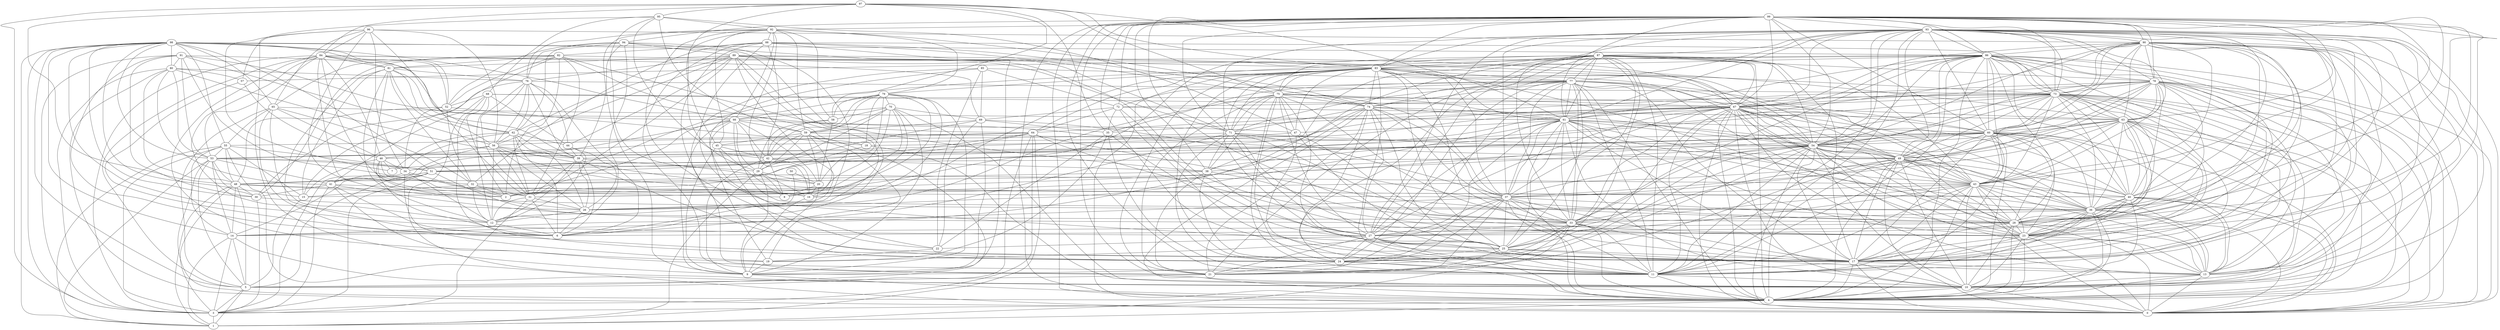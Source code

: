 digraph "sensornet-topology" {
label = "";
rankdir="BT";"0"->"4" [arrowhead = "both"] 
"0"->"10" [arrowhead = "both"] 
"0"->"13" [arrowhead = "both"] 
"0"->"17" [arrowhead = "both"] 
"0"->"23" [arrowhead = "both"] 
"0"->"28" [arrowhead = "both"] 
"0"->"36" [arrowhead = "both"] 
"0"->"40" [arrowhead = "both"] 
"0"->"43" [arrowhead = "both"] 
"0"->"49" [arrowhead = "both"] 
"0"->"54" [arrowhead = "both"] 
"0"->"55" [arrowhead = "both"] 
"0"->"60" [arrowhead = "both"] 
"0"->"63" [arrowhead = "both"] 
"0"->"67" [arrowhead = "both"] 
"0"->"73" [arrowhead = "both"] 
"0"->"78" [arrowhead = "both"] 
"0"->"80" [arrowhead = "both"] 
"0"->"86" [arrowhead = "both"] 
"0"->"90" [arrowhead = "both"] 
"0"->"93" [arrowhead = "both"] 
"0"->"99" [arrowhead = "both"] 
"1"->"3" [arrowhead = "both"] 
"1"->"4" [arrowhead = "both"] 
"1"->"5" [arrowhead = "both"] 
"1"->"14" [arrowhead = "both"] 
"1"->"29" [arrowhead = "both"] 
"1"->"33" [arrowhead = "both"] 
"1"->"48" [arrowhead = "both"] 
"1"->"53" [arrowhead = "both"] 
"1"->"55" [arrowhead = "both"] 
"1"->"64" [arrowhead = "both"] 
"1"->"98" [arrowhead = "both"] 
"2"->"18" [arrowhead = "both"] 
"2"->"32" [arrowhead = "both"] 
"2"->"34" [arrowhead = "both"] 
"2"->"48" [arrowhead = "both"] 
"2"->"66" [arrowhead = "both"] 
"2"->"68" [arrowhead = "both"] 
"2"->"70" [arrowhead = "both"] 
"2"->"82" [arrowhead = "both"] 
"2"->"84" [arrowhead = "both"] 
"2"->"93" [arrowhead = "both"] 
"3"->"4" [arrowhead = "both"] 
"3"->"5" [arrowhead = "both"] 
"3"->"14" [arrowhead = "both"] 
"3"->"30" [arrowhead = "both"] 
"3"->"31" [arrowhead = "both"] 
"3"->"34" [arrowhead = "both"] 
"3"->"41" [arrowhead = "both"] 
"3"->"48" [arrowhead = "both"] 
"3"->"51" [arrowhead = "both"] 
"3"->"55" [arrowhead = "both"] 
"3"->"64" [arrowhead = "both"] 
"3"->"80" [arrowhead = "both"] 
"3"->"84" [arrowhead = "both"] 
"3"->"91" [arrowhead = "both"] 
"3"->"97" [arrowhead = "both"] 
"3"->"98" [arrowhead = "both"] 
"4"->"9" [arrowhead = "both"] 
"4"->"10" [arrowhead = "both"] 
"4"->"11" [arrowhead = "both"] 
"4"->"13" [arrowhead = "both"] 
"4"->"17" [arrowhead = "both"] 
"4"->"23" [arrowhead = "both"] 
"4"->"24" [arrowhead = "both"] 
"4"->"27" [arrowhead = "both"] 
"4"->"28" [arrowhead = "both"] 
"4"->"33" [arrowhead = "both"] 
"4"->"36" [arrowhead = "both"] 
"4"->"37" [arrowhead = "both"] 
"4"->"40" [arrowhead = "both"] 
"4"->"43" [arrowhead = "both"] 
"4"->"49" [arrowhead = "both"] 
"4"->"53" [arrowhead = "both"] 
"4"->"60" [arrowhead = "both"] 
"4"->"61" [arrowhead = "both"] 
"4"->"63" [arrowhead = "both"] 
"4"->"67" [arrowhead = "both"] 
"4"->"73" [arrowhead = "both"] 
"4"->"74" [arrowhead = "both"] 
"4"->"77" [arrowhead = "both"] 
"4"->"78" [arrowhead = "both"] 
"4"->"83" [arrowhead = "both"] 
"4"->"86" [arrowhead = "both"] 
"4"->"87" [arrowhead = "both"] 
"4"->"90" [arrowhead = "both"] 
"4"->"93" [arrowhead = "both"] 
"4"->"99" [arrowhead = "both"] 
"5"->"14" [arrowhead = "both"] 
"5"->"15" [arrowhead = "both"] 
"5"->"21" [arrowhead = "both"] 
"5"->"48" [arrowhead = "both"] 
"5"->"51" [arrowhead = "both"] 
"5"->"53" [arrowhead = "both"] 
"5"->"59" [arrowhead = "both"] 
"5"->"64" [arrowhead = "both"] 
"5"->"65" [arrowhead = "both"] 
"5"->"84" [arrowhead = "both"] 
"5"->"98" [arrowhead = "both"] 
"6"->"12" [arrowhead = "both"] 
"6"->"26" [arrowhead = "both"] 
"6"->"31" [arrowhead = "both"] 
"6"->"39" [arrowhead = "both"] 
"6"->"41" [arrowhead = "both"] 
"6"->"46" [arrowhead = "both"] 
"6"->"50" [arrowhead = "both"] 
"6"->"57" [arrowhead = "both"] 
"6"->"62" [arrowhead = "both"] 
"6"->"63" [arrowhead = "both"] 
"6"->"71" [arrowhead = "both"] 
"6"->"76" [arrowhead = "both"] 
"6"->"81" [arrowhead = "both"] 
"6"->"89" [arrowhead = "both"] 
"6"->"91" [arrowhead = "both"] 
"7"->"46" [arrowhead = "both"] 
"7"->"49" [arrowhead = "both"] 
"7"->"62" [arrowhead = "both"] 
"7"->"96" [arrowhead = "both"] 
"8"->"20" [arrowhead = "both"] 
"8"->"29" [arrowhead = "both"] 
"8"->"42" [arrowhead = "both"] 
"8"->"45" [arrowhead = "both"] 
"8"->"48" [arrowhead = "both"] 
"8"->"70" [arrowhead = "both"] 
"8"->"79" [arrowhead = "both"] 
"9"->"16" [arrowhead = "both"] 
"9"->"19" [arrowhead = "both"] 
"9"->"20" [arrowhead = "both"] 
"9"->"29" [arrowhead = "both"] 
"9"->"42" [arrowhead = "both"] 
"9"->"45" [arrowhead = "both"] 
"9"->"54" [arrowhead = "both"] 
"9"->"66" [arrowhead = "both"] 
"9"->"69" [arrowhead = "both"] 
"9"->"70" [arrowhead = "both"] 
"9"->"79" [arrowhead = "both"] 
"9"->"89" [arrowhead = "both"] 
"9"->"92" [arrowhead = "both"] 
"9"->"95" [arrowhead = "both"] 
"10"->"11" [arrowhead = "both"] 
"10"->"13" [arrowhead = "both"] 
"10"->"14" [arrowhead = "both"] 
"10"->"17" [arrowhead = "both"] 
"10"->"18" [arrowhead = "both"] 
"10"->"23" [arrowhead = "both"] 
"10"->"28" [arrowhead = "both"] 
"10"->"36" [arrowhead = "both"] 
"10"->"40" [arrowhead = "both"] 
"10"->"43" [arrowhead = "both"] 
"10"->"49" [arrowhead = "both"] 
"10"->"54" [arrowhead = "both"] 
"10"->"61" [arrowhead = "both"] 
"10"->"63" [arrowhead = "both"] 
"10"->"67" [arrowhead = "both"] 
"10"->"68" [arrowhead = "both"] 
"10"->"70" [arrowhead = "both"] 
"10"->"73" [arrowhead = "both"] 
"10"->"78" [arrowhead = "both"] 
"10"->"86" [arrowhead = "both"] 
"10"->"90" [arrowhead = "both"] 
"10"->"93" [arrowhead = "both"] 
"10"->"99" [arrowhead = "both"] 
"11"->"17" [arrowhead = "both"] 
"11"->"23" [arrowhead = "both"] 
"11"->"24" [arrowhead = "both"] 
"11"->"25" [arrowhead = "both"] 
"11"->"27" [arrowhead = "both"] 
"11"->"33" [arrowhead = "both"] 
"11"->"35" [arrowhead = "both"] 
"11"->"36" [arrowhead = "both"] 
"11"->"37" [arrowhead = "both"] 
"11"->"41" [arrowhead = "both"] 
"11"->"43" [arrowhead = "both"] 
"11"->"47" [arrowhead = "both"] 
"11"->"49" [arrowhead = "both"] 
"11"->"54" [arrowhead = "both"] 
"11"->"60" [arrowhead = "both"] 
"11"->"67" [arrowhead = "both"] 
"11"->"73" [arrowhead = "both"] 
"11"->"74" [arrowhead = "both"] 
"11"->"75" [arrowhead = "both"] 
"11"->"77" [arrowhead = "both"] 
"11"->"83" [arrowhead = "both"] 
"11"->"86" [arrowhead = "both"] 
"11"->"87" [arrowhead = "both"] 
"11"->"93" [arrowhead = "both"] 
"11"->"99" [arrowhead = "both"] 
"12"->"26" [arrowhead = "both"] 
"12"->"31" [arrowhead = "both"] 
"12"->"32" [arrowhead = "both"] 
"12"->"34" [arrowhead = "both"] 
"12"->"39" [arrowhead = "both"] 
"12"->"44" [arrowhead = "both"] 
"12"->"56" [arrowhead = "both"] 
"12"->"65" [arrowhead = "both"] 
"12"->"76" [arrowhead = "both"] 
"12"->"81" [arrowhead = "both"] 
"12"->"84" [arrowhead = "both"] 
"12"->"89" [arrowhead = "both"] 
"12"->"94" [arrowhead = "both"] 
"13"->"17" [arrowhead = "both"] 
"13"->"23" [arrowhead = "both"] 
"13"->"25" [arrowhead = "both"] 
"13"->"28" [arrowhead = "both"] 
"13"->"36" [arrowhead = "both"] 
"13"->"40" [arrowhead = "both"] 
"13"->"43" [arrowhead = "both"] 
"13"->"49" [arrowhead = "both"] 
"13"->"54" [arrowhead = "both"] 
"13"->"60" [arrowhead = "both"] 
"13"->"67" [arrowhead = "both"] 
"13"->"73" [arrowhead = "both"] 
"13"->"78" [arrowhead = "both"] 
"13"->"86" [arrowhead = "both"] 
"13"->"90" [arrowhead = "both"] 
"13"->"93" [arrowhead = "both"] 
"13"->"99" [arrowhead = "both"] 
"14"->"28" [arrowhead = "both"] 
"14"->"37" [arrowhead = "both"] 
"14"->"48" [arrowhead = "both"] 
"14"->"51" [arrowhead = "both"] 
"14"->"53" [arrowhead = "both"] 
"14"->"55" [arrowhead = "both"] 
"14"->"74" [arrowhead = "both"] 
"14"->"98" [arrowhead = "both"] 
"15"->"32" [arrowhead = "both"] 
"15"->"46" [arrowhead = "both"] 
"15"->"54" [arrowhead = "both"] 
"15"->"55" [arrowhead = "both"] 
"15"->"81" [arrowhead = "both"] 
"15"->"82" [arrowhead = "both"] 
"15"->"98" [arrowhead = "both"] 
"16"->"20" [arrowhead = "both"] 
"16"->"29" [arrowhead = "both"] 
"16"->"41" [arrowhead = "both"] 
"16"->"42" [arrowhead = "both"] 
"16"->"56" [arrowhead = "both"] 
"16"->"59" [arrowhead = "both"] 
"16"->"70" [arrowhead = "both"] 
"16"->"79" [arrowhead = "both"] 
"16"->"83" [arrowhead = "both"] 
"16"->"92" [arrowhead = "both"] 
"17"->"23" [arrowhead = "both"] 
"17"->"25" [arrowhead = "both"] 
"17"->"27" [arrowhead = "both"] 
"17"->"28" [arrowhead = "both"] 
"17"->"33" [arrowhead = "both"] 
"17"->"36" [arrowhead = "both"] 
"17"->"37" [arrowhead = "both"] 
"17"->"39" [arrowhead = "both"] 
"17"->"40" [arrowhead = "both"] 
"17"->"43" [arrowhead = "both"] 
"17"->"49" [arrowhead = "both"] 
"17"->"54" [arrowhead = "both"] 
"17"->"60" [arrowhead = "both"] 
"17"->"61" [arrowhead = "both"] 
"17"->"63" [arrowhead = "both"] 
"17"->"65" [arrowhead = "both"] 
"17"->"72" [arrowhead = "both"] 
"17"->"73" [arrowhead = "both"] 
"17"->"75" [arrowhead = "both"] 
"17"->"77" [arrowhead = "both"] 
"17"->"78" [arrowhead = "both"] 
"17"->"83" [arrowhead = "both"] 
"17"->"86" [arrowhead = "both"] 
"17"->"87" [arrowhead = "both"] 
"17"->"90" [arrowhead = "both"] 
"17"->"93" [arrowhead = "both"] 
"17"->"99" [arrowhead = "both"] 
"18"->"52" [arrowhead = "both"] 
"18"->"60" [arrowhead = "both"] 
"18"->"79" [arrowhead = "both"] 
"18"->"82" [arrowhead = "both"] 
"19"->"22" [arrowhead = "both"] 
"19"->"34" [arrowhead = "both"] 
"19"->"35" [arrowhead = "both"] 
"19"->"37" [arrowhead = "both"] 
"19"->"59" [arrowhead = "both"] 
"19"->"84" [arrowhead = "both"] 
"19"->"85" [arrowhead = "both"] 
"20"->"29" [arrowhead = "both"] 
"20"->"50" [arrowhead = "both"] 
"20"->"58" [arrowhead = "both"] 
"20"->"59" [arrowhead = "both"] 
"20"->"66" [arrowhead = "both"] 
"20"->"79" [arrowhead = "both"] 
"20"->"95" [arrowhead = "both"] 
"21"->"24" [arrowhead = "both"] 
"21"->"25" [arrowhead = "both"] 
"21"->"27" [arrowhead = "both"] 
"21"->"33" [arrowhead = "both"] 
"21"->"37" [arrowhead = "both"] 
"21"->"38" [arrowhead = "both"] 
"21"->"49" [arrowhead = "both"] 
"21"->"74" [arrowhead = "both"] 
"21"->"75" [arrowhead = "both"] 
"21"->"77" [arrowhead = "both"] 
"21"->"83" [arrowhead = "both"] 
"21"->"85" [arrowhead = "both"] 
"21"->"87" [arrowhead = "both"] 
"21"->"88" [arrowhead = "both"] 
"22"->"27" [arrowhead = "both"] 
"22"->"35" [arrowhead = "both"] 
"22"->"66" [arrowhead = "both"] 
"22"->"69" [arrowhead = "both"] 
"22"->"85" [arrowhead = "both"] 
"22"->"92" [arrowhead = "both"] 
"23"->"28" [arrowhead = "both"] 
"23"->"36" [arrowhead = "both"] 
"23"->"38" [arrowhead = "both"] 
"23"->"40" [arrowhead = "both"] 
"23"->"43" [arrowhead = "both"] 
"23"->"49" [arrowhead = "both"] 
"23"->"54" [arrowhead = "both"] 
"23"->"60" [arrowhead = "both"] 
"23"->"61" [arrowhead = "both"] 
"23"->"63" [arrowhead = "both"] 
"23"->"64" [arrowhead = "both"] 
"23"->"67" [arrowhead = "both"] 
"23"->"77" [arrowhead = "both"] 
"23"->"78" [arrowhead = "both"] 
"23"->"86" [arrowhead = "both"] 
"23"->"90" [arrowhead = "both"] 
"23"->"93" [arrowhead = "both"] 
"23"->"94" [arrowhead = "both"] 
"23"->"99" [arrowhead = "both"] 
"24"->"25" [arrowhead = "both"] 
"24"->"27" [arrowhead = "both"] 
"24"->"33" [arrowhead = "both"] 
"24"->"37" [arrowhead = "both"] 
"24"->"38" [arrowhead = "both"] 
"24"->"45" [arrowhead = "both"] 
"24"->"54" [arrowhead = "both"] 
"24"->"61" [arrowhead = "both"] 
"24"->"68" [arrowhead = "both"] 
"24"->"71" [arrowhead = "both"] 
"24"->"75" [arrowhead = "both"] 
"24"->"77" [arrowhead = "both"] 
"24"->"83" [arrowhead = "both"] 
"24"->"87" [arrowhead = "both"] 
"24"->"88" [arrowhead = "both"] 
"25"->"27" [arrowhead = "both"] 
"25"->"33" [arrowhead = "both"] 
"25"->"37" [arrowhead = "both"] 
"25"->"38" [arrowhead = "both"] 
"25"->"47" [arrowhead = "both"] 
"25"->"61" [arrowhead = "both"] 
"25"->"67" [arrowhead = "both"] 
"25"->"71" [arrowhead = "both"] 
"25"->"74" [arrowhead = "both"] 
"25"->"77" [arrowhead = "both"] 
"25"->"83" [arrowhead = "both"] 
"25"->"87" [arrowhead = "both"] 
"25"->"88" [arrowhead = "both"] 
"26"->"30" [arrowhead = "both"] 
"26"->"31" [arrowhead = "both"] 
"26"->"39" [arrowhead = "both"] 
"26"->"44" [arrowhead = "both"] 
"26"->"56" [arrowhead = "both"] 
"26"->"61" [arrowhead = "both"] 
"26"->"62" [arrowhead = "both"] 
"26"->"75" [arrowhead = "both"] 
"26"->"81" [arrowhead = "both"] 
"26"->"89" [arrowhead = "both"] 
"26"->"94" [arrowhead = "both"] 
"27"->"33" [arrowhead = "both"] 
"27"->"35" [arrowhead = "both"] 
"27"->"37" [arrowhead = "both"] 
"27"->"43" [arrowhead = "both"] 
"27"->"54" [arrowhead = "both"] 
"27"->"61" [arrowhead = "both"] 
"27"->"67" [arrowhead = "both"] 
"27"->"71" [arrowhead = "both"] 
"27"->"72" [arrowhead = "both"] 
"27"->"74" [arrowhead = "both"] 
"27"->"75" [arrowhead = "both"] 
"27"->"83" [arrowhead = "both"] 
"27"->"87" [arrowhead = "both"] 
"27"->"90" [arrowhead = "both"] 
"27"->"93" [arrowhead = "both"] 
"27"->"98" [arrowhead = "both"] 
"28"->"36" [arrowhead = "both"] 
"28"->"37" [arrowhead = "both"] 
"28"->"40" [arrowhead = "both"] 
"28"->"41" [arrowhead = "both"] 
"28"->"43" [arrowhead = "both"] 
"28"->"49" [arrowhead = "both"] 
"28"->"54" [arrowhead = "both"] 
"28"->"60" [arrowhead = "both"] 
"28"->"63" [arrowhead = "both"] 
"28"->"64" [arrowhead = "both"] 
"28"->"67" [arrowhead = "both"] 
"28"->"69" [arrowhead = "both"] 
"28"->"73" [arrowhead = "both"] 
"28"->"86" [arrowhead = "both"] 
"28"->"90" [arrowhead = "both"] 
"28"->"93" [arrowhead = "both"] 
"28"->"99" [arrowhead = "both"] 
"29"->"39" [arrowhead = "both"] 
"29"->"42" [arrowhead = "both"] 
"29"->"58" [arrowhead = "both"] 
"29"->"59" [arrowhead = "both"] 
"29"->"66" [arrowhead = "both"] 
"29"->"70" [arrowhead = "both"] 
"29"->"92" [arrowhead = "both"] 
"30"->"41" [arrowhead = "both"] 
"30"->"48" [arrowhead = "both"] 
"30"->"53" [arrowhead = "both"] 
"30"->"76" [arrowhead = "both"] 
"30"->"82" [arrowhead = "both"] 
"30"->"91" [arrowhead = "both"] 
"30"->"98" [arrowhead = "both"] 
"31"->"32" [arrowhead = "both"] 
"31"->"39" [arrowhead = "both"] 
"31"->"56" [arrowhead = "both"] 
"31"->"62" [arrowhead = "both"] 
"31"->"63" [arrowhead = "both"] 
"31"->"76" [arrowhead = "both"] 
"31"->"82" [arrowhead = "both"] 
"31"->"84" [arrowhead = "both"] 
"31"->"87" [arrowhead = "both"] 
"31"->"89" [arrowhead = "both"] 
"31"->"96" [arrowhead = "both"] 
"32"->"38" [arrowhead = "both"] 
"32"->"52" [arrowhead = "both"] 
"32"->"65" [arrowhead = "both"] 
"32"->"73" [arrowhead = "both"] 
"32"->"81" [arrowhead = "both"] 
"32"->"88" [arrowhead = "both"] 
"32"->"91" [arrowhead = "both"] 
"33"->"36" [arrowhead = "both"] 
"33"->"37" [arrowhead = "both"] 
"33"->"43" [arrowhead = "both"] 
"33"->"47" [arrowhead = "both"] 
"33"->"49" [arrowhead = "both"] 
"33"->"51" [arrowhead = "both"] 
"33"->"54" [arrowhead = "both"] 
"33"->"61" [arrowhead = "both"] 
"33"->"67" [arrowhead = "both"] 
"33"->"71" [arrowhead = "both"] 
"33"->"74" [arrowhead = "both"] 
"33"->"75" [arrowhead = "both"] 
"33"->"77" [arrowhead = "both"] 
"33"->"86" [arrowhead = "both"] 
"33"->"87" [arrowhead = "both"] 
"33"->"93" [arrowhead = "both"] 
"33"->"99" [arrowhead = "both"] 
"34"->"46" [arrowhead = "both"] 
"34"->"52" [arrowhead = "both"] 
"34"->"53" [arrowhead = "both"] 
"34"->"60" [arrowhead = "both"] 
"34"->"62" [arrowhead = "both"] 
"34"->"69" [arrowhead = "both"] 
"34"->"96" [arrowhead = "both"] 
"35"->"67" [arrowhead = "both"] 
"35"->"69" [arrowhead = "both"] 
"35"->"72" [arrowhead = "both"] 
"35"->"77" [arrowhead = "both"] 
"35"->"97" [arrowhead = "both"] 
"36"->"40" [arrowhead = "both"] 
"36"->"43" [arrowhead = "both"] 
"36"->"49" [arrowhead = "both"] 
"36"->"54" [arrowhead = "both"] 
"36"->"60" [arrowhead = "both"] 
"36"->"61" [arrowhead = "both"] 
"36"->"63" [arrowhead = "both"] 
"36"->"66" [arrowhead = "both"] 
"36"->"67" [arrowhead = "both"] 
"36"->"73" [arrowhead = "both"] 
"36"->"78" [arrowhead = "both"] 
"36"->"83" [arrowhead = "both"] 
"36"->"90" [arrowhead = "both"] 
"36"->"93" [arrowhead = "both"] 
"36"->"96" [arrowhead = "both"] 
"36"->"99" [arrowhead = "both"] 
"37"->"43" [arrowhead = "both"] 
"37"->"46" [arrowhead = "both"] 
"37"->"54" [arrowhead = "both"] 
"37"->"61" [arrowhead = "both"] 
"37"->"63" [arrowhead = "both"] 
"37"->"67" [arrowhead = "both"] 
"37"->"71" [arrowhead = "both"] 
"37"->"74" [arrowhead = "both"] 
"37"->"75" [arrowhead = "both"] 
"37"->"77" [arrowhead = "both"] 
"37"->"78" [arrowhead = "both"] 
"37"->"83" [arrowhead = "both"] 
"37"->"93" [arrowhead = "both"] 
"38"->"42" [arrowhead = "both"] 
"38"->"60" [arrowhead = "both"] 
"38"->"71" [arrowhead = "both"] 
"38"->"73" [arrowhead = "both"] 
"38"->"74" [arrowhead = "both"] 
"38"->"75" [arrowhead = "both"] 
"38"->"82" [arrowhead = "both"] 
"38"->"99" [arrowhead = "both"] 
"39"->"44" [arrowhead = "both"] 
"39"->"56" [arrowhead = "both"] 
"39"->"62" [arrowhead = "both"] 
"39"->"67" [arrowhead = "both"] 
"39"->"76" [arrowhead = "both"] 
"39"->"80" [arrowhead = "both"] 
"39"->"81" [arrowhead = "both"] 
"39"->"94" [arrowhead = "both"] 
"40"->"43" [arrowhead = "both"] 
"40"->"46" [arrowhead = "both"] 
"40"->"49" [arrowhead = "both"] 
"40"->"54" [arrowhead = "both"] 
"40"->"56" [arrowhead = "both"] 
"40"->"60" [arrowhead = "both"] 
"40"->"63" [arrowhead = "both"] 
"40"->"67" [arrowhead = "both"] 
"40"->"73" [arrowhead = "both"] 
"40"->"78" [arrowhead = "both"] 
"40"->"86" [arrowhead = "both"] 
"40"->"93" [arrowhead = "both"] 
"40"->"99" [arrowhead = "both"] 
"41"->"53" [arrowhead = "both"] 
"41"->"56" [arrowhead = "both"] 
"41"->"66" [arrowhead = "both"] 
"41"->"68" [arrowhead = "both"] 
"41"->"80" [arrowhead = "both"] 
"42"->"45" [arrowhead = "both"] 
"42"->"58" [arrowhead = "both"] 
"42"->"59" [arrowhead = "both"] 
"42"->"66" [arrowhead = "both"] 
"42"->"79" [arrowhead = "both"] 
"42"->"87" [arrowhead = "both"] 
"42"->"88" [arrowhead = "both"] 
"42"->"95" [arrowhead = "both"] 
"43"->"49" [arrowhead = "both"] 
"43"->"51" [arrowhead = "both"] 
"43"->"54" [arrowhead = "both"] 
"43"->"60" [arrowhead = "both"] 
"43"->"61" [arrowhead = "both"] 
"43"->"63" [arrowhead = "both"] 
"43"->"67" [arrowhead = "both"] 
"43"->"73" [arrowhead = "both"] 
"43"->"77" [arrowhead = "both"] 
"43"->"78" [arrowhead = "both"] 
"43"->"83" [arrowhead = "both"] 
"43"->"86" [arrowhead = "both"] 
"43"->"87" [arrowhead = "both"] 
"43"->"90" [arrowhead = "both"] 
"43"->"99" [arrowhead = "both"] 
"44"->"62" [arrowhead = "both"] 
"44"->"68" [arrowhead = "both"] 
"44"->"76" [arrowhead = "both"] 
"44"->"89" [arrowhead = "both"] 
"45"->"47" [arrowhead = "both"] 
"45"->"59" [arrowhead = "both"] 
"45"->"92" [arrowhead = "both"] 
"45"->"97" [arrowhead = "both"] 
"46"->"56" [arrowhead = "both"] 
"46"->"57" [arrowhead = "both"] 
"46"->"65" [arrowhead = "both"] 
"46"->"67" [arrowhead = "both"] 
"46"->"84" [arrowhead = "both"] 
"46"->"90" [arrowhead = "both"] 
"47"->"61" [arrowhead = "both"] 
"47"->"75" [arrowhead = "both"] 
"47"->"83" [arrowhead = "both"] 
"47"->"91" [arrowhead = "both"] 
"47"->"95" [arrowhead = "both"] 
"48"->"51" [arrowhead = "both"] 
"48"->"52" [arrowhead = "both"] 
"48"->"53" [arrowhead = "both"] 
"48"->"55" [arrowhead = "both"] 
"48"->"64" [arrowhead = "both"] 
"48"->"80" [arrowhead = "both"] 
"48"->"97" [arrowhead = "both"] 
"49"->"54" [arrowhead = "both"] 
"49"->"60" [arrowhead = "both"] 
"49"->"61" [arrowhead = "both"] 
"49"->"63" [arrowhead = "both"] 
"49"->"66" [arrowhead = "both"] 
"49"->"67" [arrowhead = "both"] 
"49"->"71" [arrowhead = "both"] 
"49"->"73" [arrowhead = "both"] 
"49"->"78" [arrowhead = "both"] 
"49"->"83" [arrowhead = "both"] 
"49"->"86" [arrowhead = "both"] 
"49"->"90" [arrowhead = "both"] 
"49"->"93" [arrowhead = "both"] 
"51"->"53" [arrowhead = "both"] 
"51"->"55" [arrowhead = "both"] 
"51"->"60" [arrowhead = "both"] 
"51"->"64" [arrowhead = "both"] 
"51"->"83" [arrowhead = "both"] 
"51"->"98" [arrowhead = "both"] 
"52"->"68" [arrowhead = "both"] 
"52"->"82" [arrowhead = "both"] 
"52"->"84" [arrowhead = "both"] 
"52"->"94" [arrowhead = "both"] 
"52"->"98" [arrowhead = "both"] 
"53"->"54" [arrowhead = "both"] 
"53"->"55" [arrowhead = "both"] 
"53"->"64" [arrowhead = "both"] 
"53"->"67" [arrowhead = "both"] 
"53"->"80" [arrowhead = "both"] 
"53"->"84" [arrowhead = "both"] 
"53"->"91" [arrowhead = "both"] 
"53"->"98" [arrowhead = "both"] 
"54"->"59" [arrowhead = "both"] 
"54"->"60" [arrowhead = "both"] 
"54"->"61" [arrowhead = "both"] 
"54"->"63" [arrowhead = "both"] 
"54"->"67" [arrowhead = "both"] 
"54"->"73" [arrowhead = "both"] 
"54"->"74" [arrowhead = "both"] 
"54"->"77" [arrowhead = "both"] 
"54"->"78" [arrowhead = "both"] 
"54"->"83" [arrowhead = "both"] 
"54"->"86" [arrowhead = "both"] 
"54"->"87" [arrowhead = "both"] 
"54"->"90" [arrowhead = "both"] 
"54"->"93" [arrowhead = "both"] 
"54"->"99" [arrowhead = "both"] 
"55"->"64" [arrowhead = "both"] 
"55"->"65" [arrowhead = "both"] 
"55"->"98" [arrowhead = "both"] 
"56"->"62" [arrowhead = "both"] 
"56"->"71" [arrowhead = "both"] 
"56"->"76" [arrowhead = "both"] 
"56"->"81" [arrowhead = "both"] 
"56"->"89" [arrowhead = "both"] 
"56"->"91" [arrowhead = "both"] 
"56"->"96" [arrowhead = "both"] 
"57"->"80" [arrowhead = "both"] 
"57"->"86" [arrowhead = "both"] 
"57"->"96" [arrowhead = "both"] 
"58"->"70" [arrowhead = "both"] 
"58"->"79" [arrowhead = "both"] 
"58"->"92" [arrowhead = "both"] 
"58"->"97" [arrowhead = "both"] 
"59"->"66" [arrowhead = "both"] 
"59"->"69" [arrowhead = "both"] 
"59"->"70" [arrowhead = "both"] 
"59"->"79" [arrowhead = "both"] 
"59"->"92" [arrowhead = "both"] 
"59"->"95" [arrowhead = "both"] 
"60"->"61" [arrowhead = "both"] 
"60"->"63" [arrowhead = "both"] 
"60"->"67" [arrowhead = "both"] 
"60"->"68" [arrowhead = "both"] 
"60"->"73" [arrowhead = "both"] 
"60"->"78" [arrowhead = "both"] 
"60"->"86" [arrowhead = "both"] 
"60"->"90" [arrowhead = "both"] 
"60"->"93" [arrowhead = "both"] 
"60"->"99" [arrowhead = "both"] 
"61"->"65" [arrowhead = "both"] 
"61"->"67" [arrowhead = "both"] 
"61"->"73" [arrowhead = "both"] 
"61"->"74" [arrowhead = "both"] 
"61"->"75" [arrowhead = "both"] 
"61"->"77" [arrowhead = "both"] 
"61"->"83" [arrowhead = "both"] 
"61"->"86" [arrowhead = "both"] 
"61"->"87" [arrowhead = "both"] 
"61"->"93" [arrowhead = "both"] 
"61"->"97" [arrowhead = "both"] 
"61"->"99" [arrowhead = "both"] 
"62"->"76" [arrowhead = "both"] 
"62"->"81" [arrowhead = "both"] 
"62"->"84" [arrowhead = "both"] 
"62"->"89" [arrowhead = "both"] 
"62"->"94" [arrowhead = "both"] 
"63"->"67" [arrowhead = "both"] 
"63"->"72" [arrowhead = "both"] 
"63"->"73" [arrowhead = "both"] 
"63"->"78" [arrowhead = "both"] 
"63"->"82" [arrowhead = "both"] 
"63"->"86" [arrowhead = "both"] 
"63"->"90" [arrowhead = "both"] 
"63"->"93" [arrowhead = "both"] 
"63"->"99" [arrowhead = "both"] 
"64"->"72" [arrowhead = "both"] 
"64"->"78" [arrowhead = "both"] 
"64"->"83" [arrowhead = "both"] 
"64"->"98" [arrowhead = "both"] 
"65"->"82" [arrowhead = "both"] 
"65"->"96" [arrowhead = "both"] 
"65"->"98" [arrowhead = "both"] 
"66"->"70" [arrowhead = "both"] 
"66"->"79" [arrowhead = "both"] 
"66"->"91" [arrowhead = "both"] 
"66"->"92" [arrowhead = "both"] 
"66"->"98" [arrowhead = "both"] 
"67"->"68" [arrowhead = "both"] 
"67"->"73" [arrowhead = "both"] 
"67"->"75" [arrowhead = "both"] 
"67"->"77" [arrowhead = "both"] 
"67"->"78" [arrowhead = "both"] 
"67"->"83" [arrowhead = "both"] 
"67"->"86" [arrowhead = "both"] 
"67"->"87" [arrowhead = "both"] 
"67"->"89" [arrowhead = "both"] 
"67"->"90" [arrowhead = "both"] 
"67"->"93" [arrowhead = "both"] 
"67"->"99" [arrowhead = "both"] 
"68"->"95" [arrowhead = "both"] 
"69"->"70" [arrowhead = "both"] 
"69"->"72" [arrowhead = "both"] 
"69"->"84" [arrowhead = "both"] 
"69"->"85" [arrowhead = "both"] 
"70"->"79" [arrowhead = "both"] 
"71"->"74" [arrowhead = "both"] 
"71"->"75" [arrowhead = "both"] 
"71"->"77" [arrowhead = "both"] 
"71"->"83" [arrowhead = "both"] 
"71"->"87" [arrowhead = "both"] 
"71"->"88" [arrowhead = "both"] 
"71"->"89" [arrowhead = "both"] 
"71"->"99" [arrowhead = "both"] 
"72"->"73" [arrowhead = "both"] 
"72"->"77" [arrowhead = "both"] 
"72"->"85" [arrowhead = "both"] 
"72"->"99" [arrowhead = "both"] 
"73"->"76" [arrowhead = "both"] 
"73"->"78" [arrowhead = "both"] 
"73"->"84" [arrowhead = "both"] 
"73"->"86" [arrowhead = "both"] 
"73"->"88" [arrowhead = "both"] 
"73"->"90" [arrowhead = "both"] 
"73"->"93" [arrowhead = "both"] 
"73"->"99" [arrowhead = "both"] 
"74"->"75" [arrowhead = "both"] 
"74"->"77" [arrowhead = "both"] 
"74"->"83" [arrowhead = "both"] 
"74"->"87" [arrowhead = "both"] 
"74"->"88" [arrowhead = "both"] 
"74"->"92" [arrowhead = "both"] 
"75"->"77" [arrowhead = "both"] 
"75"->"83" [arrowhead = "both"] 
"75"->"87" [arrowhead = "both"] 
"75"->"88" [arrowhead = "both"] 
"75"->"97" [arrowhead = "both"] 
"76"->"80" [arrowhead = "both"] 
"76"->"81" [arrowhead = "both"] 
"76"->"89" [arrowhead = "both"] 
"76"->"92" [arrowhead = "both"] 
"76"->"94" [arrowhead = "both"] 
"77"->"83" [arrowhead = "both"] 
"77"->"85" [arrowhead = "both"] 
"77"->"87" [arrowhead = "both"] 
"77"->"93" [arrowhead = "both"] 
"78"->"86" [arrowhead = "both"] 
"78"->"87" [arrowhead = "both"] 
"78"->"90" [arrowhead = "both"] 
"78"->"93" [arrowhead = "both"] 
"78"->"99" [arrowhead = "both"] 
"79"->"86" [arrowhead = "both"] 
"79"->"92" [arrowhead = "both"] 
"80"->"91" [arrowhead = "both"] 
"80"->"98" [arrowhead = "both"] 
"81"->"82" [arrowhead = "both"] 
"81"->"84" [arrowhead = "both"] 
"81"->"89" [arrowhead = "both"] 
"81"->"98" [arrowhead = "both"] 
"82"->"88" [arrowhead = "both"] 
"83"->"86" [arrowhead = "both"] 
"83"->"87" [arrowhead = "both"] 
"83"->"89" [arrowhead = "both"] 
"83"->"93" [arrowhead = "both"] 
"83"->"97" [arrowhead = "both"] 
"83"->"99" [arrowhead = "both"] 
"84"->"96" [arrowhead = "both"] 
"84"->"97" [arrowhead = "both"] 
"86"->"90" [arrowhead = "both"] 
"86"->"93" [arrowhead = "both"] 
"86"->"98" [arrowhead = "both"] 
"86"->"99" [arrowhead = "both"] 
"87"->"93" [arrowhead = "both"] 
"88"->"92" [arrowhead = "both"] 
"89"->"94" [arrowhead = "both"] 
"90"->"93" [arrowhead = "both"] 
"90"->"96" [arrowhead = "both"] 
"90"->"99" [arrowhead = "both"] 
"92"->"95" [arrowhead = "both"] 
"92"->"99" [arrowhead = "both"] 
"93"->"99" [arrowhead = "both"] 
"94"->"99" [arrowhead = "both"] 
"95"->"97" [arrowhead = "both"] 
}